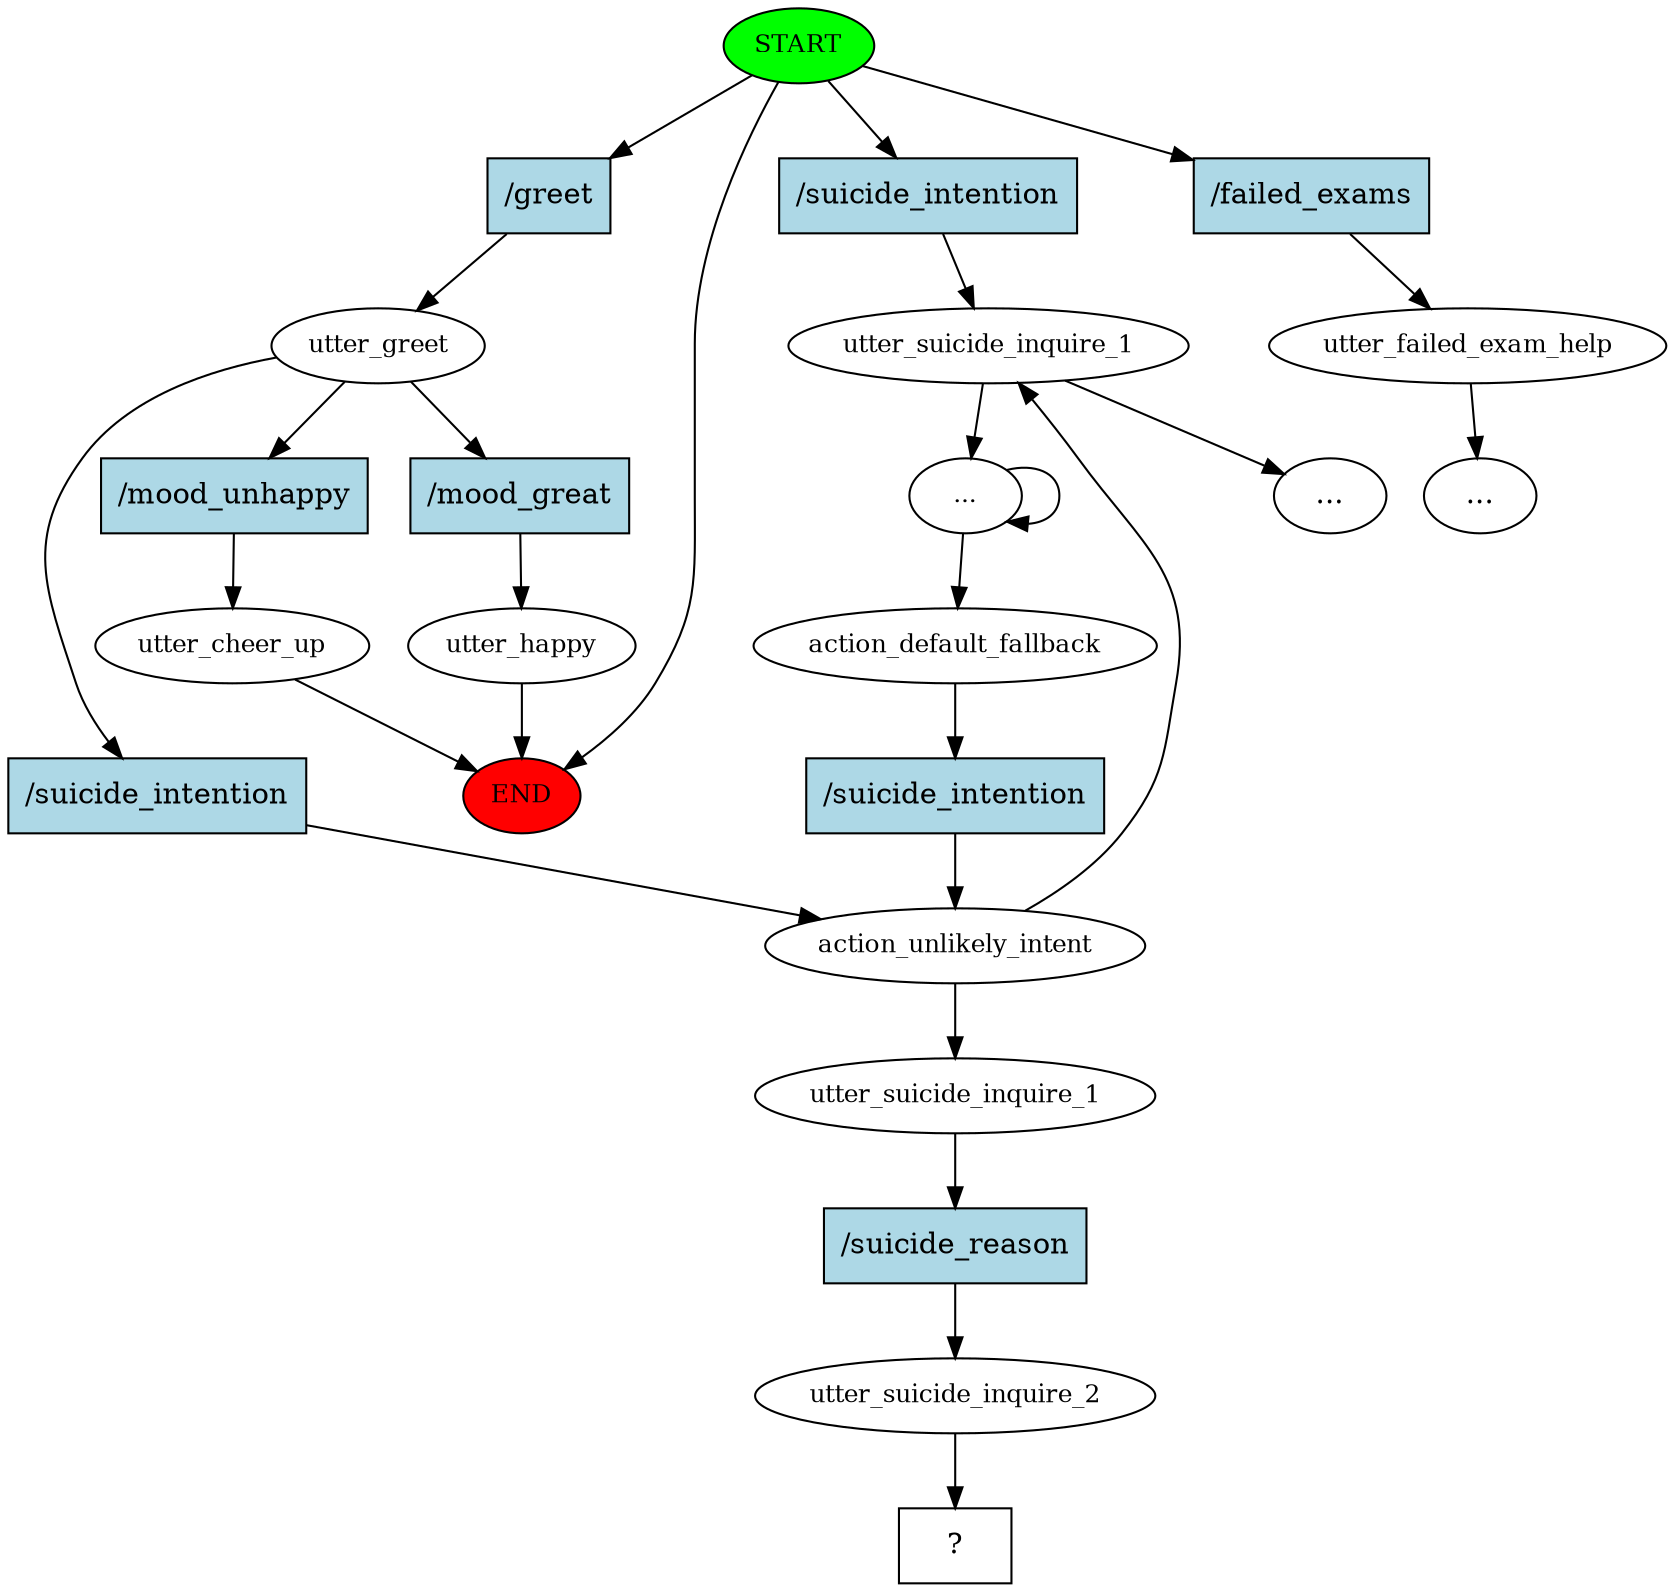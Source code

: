 digraph  {
0 [class="start active", fillcolor=green, fontsize=12, label=START, style=filled];
"-1" [class=end, fillcolor=red, fontsize=12, label=END, style=filled];
1 [class=active, fontsize=12, label=utter_suicide_inquire_1];
"-5" [class=ellipsis, label="..."];
4 [class="", fontsize=12, label=utter_failed_exam_help];
"-7" [class=ellipsis, label="..."];
6 [class=active, fontsize=12, label=utter_greet];
7 [class="", fontsize=12, label=utter_happy];
9 [class="", fontsize=12, label=utter_cheer_up];
11 [class=active, fontsize=12, label=action_unlikely_intent];
13 [class=active, fontsize=12, label="..."];
15 [class=active, fontsize=12, label=action_default_fallback];
17 [class=active, fontsize=12, label=utter_suicide_inquire_1];
18 [class=active, fontsize=12, label=utter_suicide_inquire_2];
19 [class="intent dashed active", label="  ?  ", shape=rect];
20 [class=intent, fillcolor=lightblue, label="/suicide_intention", shape=rect, style=filled];
21 [class=intent, fillcolor=lightblue, label="/failed_exams", shape=rect, style=filled];
22 [class="intent active", fillcolor=lightblue, label="/greet", shape=rect, style=filled];
23 [class=intent, fillcolor=lightblue, label="/mood_great", shape=rect, style=filled];
24 [class=intent, fillcolor=lightblue, label="/mood_unhappy", shape=rect, style=filled];
25 [class="intent active", fillcolor=lightblue, label="/suicide_intention", shape=rect, style=filled];
26 [class="intent active", fillcolor=lightblue, label="/suicide_intention", shape=rect, style=filled];
27 [class="intent active", fillcolor=lightblue, label="/suicide_reason", shape=rect, style=filled];
0 -> "-1"  [class="", key=NONE, label=""];
0 -> 20  [class="", key=0];
0 -> 21  [class="", key=0];
0 -> 22  [class=active, key=0];
1 -> "-5"  [class="", key=NONE, label=""];
1 -> 13  [class=active, key=NONE, label=""];
4 -> "-7"  [class="", key=NONE, label=""];
6 -> 23  [class="", key=0];
6 -> 24  [class="", key=0];
6 -> 25  [class=active, key=0];
7 -> "-1"  [class="", key=NONE, label=""];
9 -> "-1"  [class="", key=NONE, label=""];
11 -> 1  [class=active, key=NONE, label=""];
11 -> 17  [class=active, key=NONE, label=""];
13 -> 15  [class=active, key=NONE, label=""];
13 -> 13  [class=active, key=NONE, label=""];
15 -> 26  [class=active, key=0];
17 -> 27  [class=active, key=0];
18 -> 19  [class=active, key=NONE, label=""];
20 -> 1  [class="", key=0];
21 -> 4  [class="", key=0];
22 -> 6  [class=active, key=0];
23 -> 7  [class="", key=0];
24 -> 9  [class="", key=0];
25 -> 11  [class=active, key=0];
26 -> 11  [class=active, key=0];
27 -> 18  [class=active, key=0];
}
